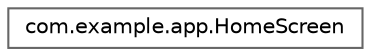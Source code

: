 digraph "Graphical Class Hierarchy"
{
 // LATEX_PDF_SIZE
  bgcolor="transparent";
  edge [fontname=Helvetica,fontsize=10,labelfontname=Helvetica,labelfontsize=10];
  node [fontname=Helvetica,fontsize=10,shape=box,height=0.2,width=0.4];
  rankdir="LR";
  Node0 [id="Node000000",label="com.example.app.HomeScreen",height=0.2,width=0.4,color="grey40", fillcolor="white", style="filled",URL="$classcom_1_1example_1_1app_1_1_home_screen.html",tooltip=" "];
}
